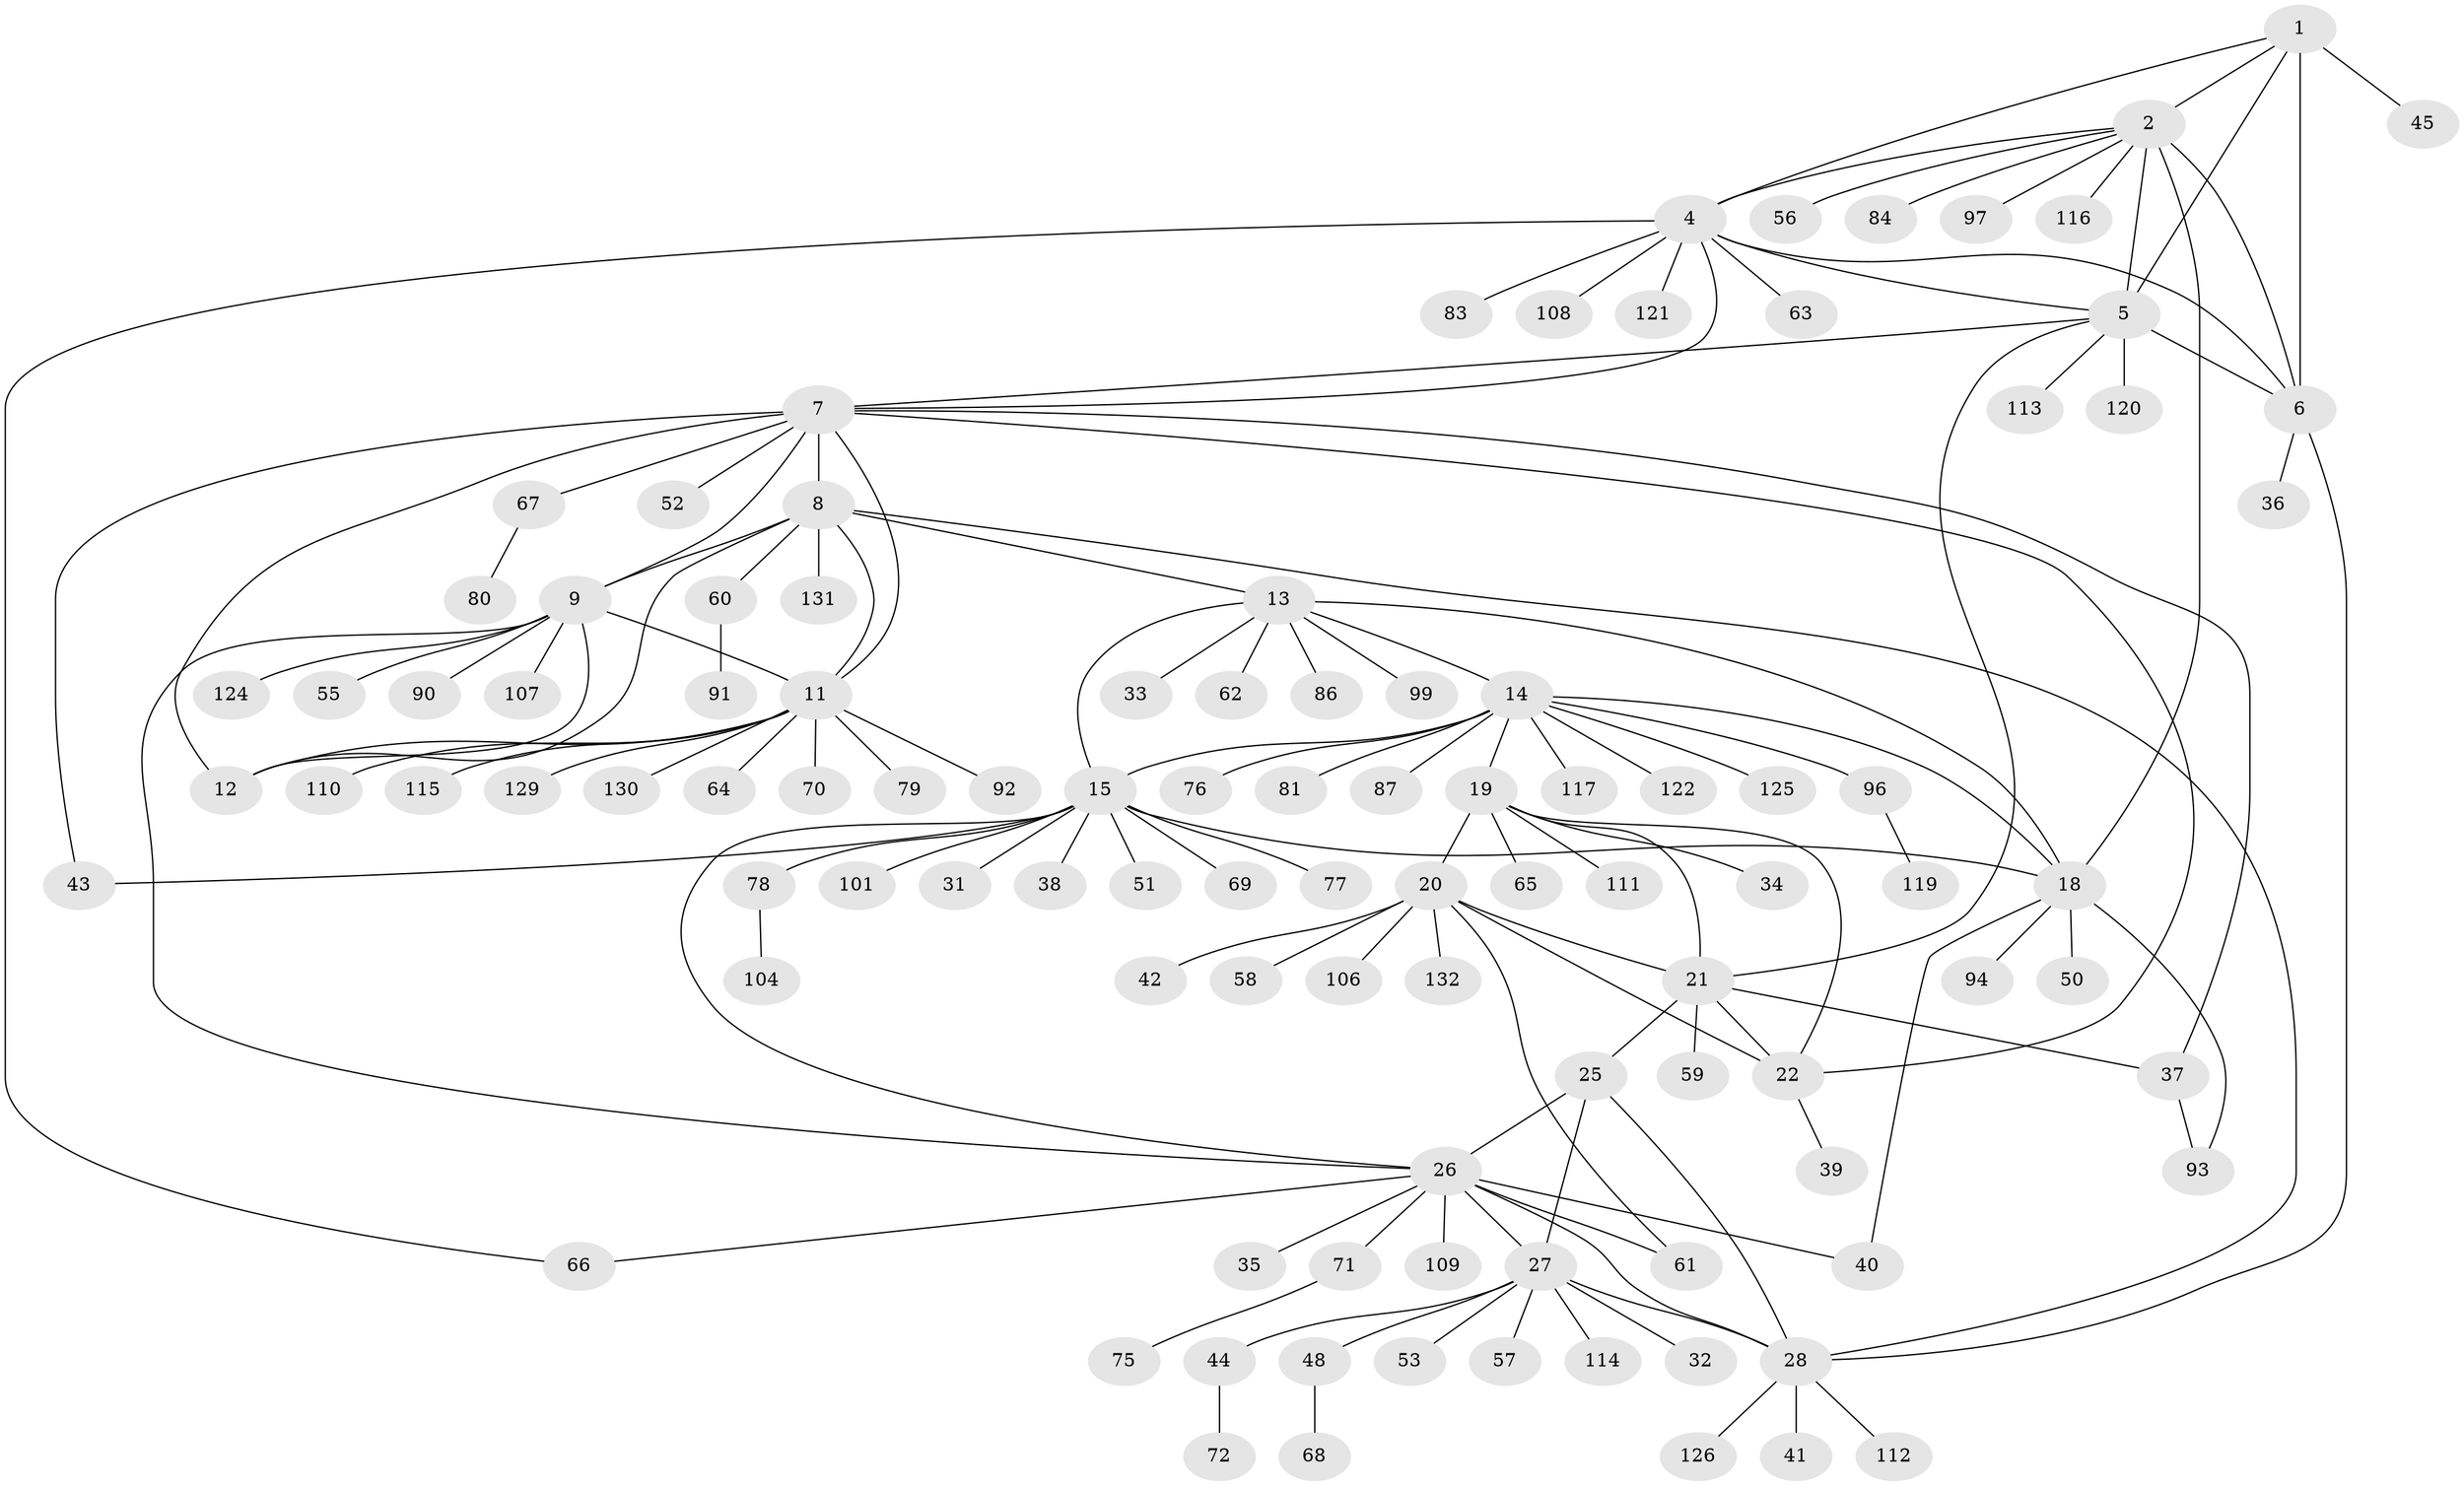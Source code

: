// original degree distribution, {6: 0.045454545454545456, 11: 0.015151515151515152, 5: 0.015151515151515152, 12: 0.022727272727272728, 9: 0.030303030303030304, 8: 0.022727272727272728, 10: 0.045454545454545456, 7: 0.015151515151515152, 13: 0.007575757575757576, 14: 0.007575757575757576, 1: 0.6060606060606061, 2: 0.14393939393939395, 3: 0.022727272727272728}
// Generated by graph-tools (version 1.1) at 2025/42/03/06/25 10:42:10]
// undirected, 104 vertices, 138 edges
graph export_dot {
graph [start="1"]
  node [color=gray90,style=filled];
  1 [super="+3"];
  2 [super="+54"];
  4 [super="+95"];
  5 [super="+98"];
  6 [super="+47"];
  7 [super="+10"];
  8 [super="+46"];
  9 [super="+85"];
  11 [super="+100"];
  12 [super="+89"];
  13 [super="+88"];
  14 [super="+16"];
  15 [super="+17"];
  18 [super="+103"];
  19 [super="+123"];
  20 [super="+23"];
  21 [super="+24"];
  22 [super="+102"];
  25 [super="+29"];
  26 [super="+105"];
  27 [super="+30"];
  28 [super="+74"];
  31;
  32;
  33 [super="+118"];
  34;
  35;
  36;
  37 [super="+128"];
  38;
  39 [super="+49"];
  40;
  41;
  42;
  43;
  44 [super="+73"];
  45;
  48;
  50;
  51;
  52;
  53;
  55;
  56 [super="+82"];
  57;
  58;
  59;
  60;
  61;
  62;
  63;
  64;
  65;
  66 [super="+127"];
  67;
  68;
  69;
  70;
  71;
  72;
  75;
  76;
  77;
  78;
  79;
  80;
  81;
  83;
  84;
  86;
  87;
  90;
  91;
  92;
  93;
  94;
  96;
  97;
  99;
  101;
  104;
  106;
  107;
  108;
  109;
  110;
  111;
  112;
  113;
  114;
  115;
  116;
  117;
  119;
  120;
  121;
  122;
  124;
  125;
  126;
  129;
  130;
  131;
  132;
  1 -- 2 [weight=2];
  1 -- 4 [weight=2];
  1 -- 5 [weight=2];
  1 -- 6 [weight=2];
  1 -- 45;
  2 -- 4;
  2 -- 5;
  2 -- 6;
  2 -- 18 [weight=2];
  2 -- 56;
  2 -- 84;
  2 -- 97;
  2 -- 116;
  4 -- 5;
  4 -- 6;
  4 -- 7;
  4 -- 63;
  4 -- 66;
  4 -- 83;
  4 -- 108;
  4 -- 121;
  5 -- 6;
  5 -- 21;
  5 -- 113;
  5 -- 120;
  5 -- 7;
  6 -- 28;
  6 -- 36;
  7 -- 8 [weight=2];
  7 -- 9 [weight=2];
  7 -- 11 [weight=2];
  7 -- 12 [weight=2];
  7 -- 43;
  7 -- 52;
  7 -- 67;
  7 -- 37;
  7 -- 22;
  8 -- 9;
  8 -- 11;
  8 -- 12;
  8 -- 13;
  8 -- 60;
  8 -- 131;
  8 -- 28;
  9 -- 11;
  9 -- 12;
  9 -- 26;
  9 -- 55;
  9 -- 90;
  9 -- 107;
  9 -- 124;
  11 -- 12;
  11 -- 64;
  11 -- 70;
  11 -- 79;
  11 -- 92;
  11 -- 110;
  11 -- 115;
  11 -- 129;
  11 -- 130;
  13 -- 14 [weight=2];
  13 -- 15 [weight=2];
  13 -- 18;
  13 -- 33;
  13 -- 62;
  13 -- 86;
  13 -- 99;
  14 -- 15 [weight=4];
  14 -- 18 [weight=2];
  14 -- 76;
  14 -- 87;
  14 -- 122;
  14 -- 125;
  14 -- 96;
  14 -- 81;
  14 -- 19;
  14 -- 117;
  15 -- 18 [weight=2];
  15 -- 26;
  15 -- 101;
  15 -- 69;
  15 -- 38;
  15 -- 43;
  15 -- 77;
  15 -- 78;
  15 -- 51;
  15 -- 31;
  18 -- 40;
  18 -- 50;
  18 -- 93;
  18 -- 94;
  19 -- 20 [weight=2];
  19 -- 21 [weight=2];
  19 -- 22;
  19 -- 34;
  19 -- 65;
  19 -- 111;
  20 -- 21 [weight=4];
  20 -- 22 [weight=2];
  20 -- 42;
  20 -- 132;
  20 -- 106;
  20 -- 58;
  20 -- 61;
  21 -- 22 [weight=2];
  21 -- 59;
  21 -- 25;
  21 -- 37;
  22 -- 39;
  25 -- 26 [weight=2];
  25 -- 27 [weight=4];
  25 -- 28 [weight=2];
  26 -- 27 [weight=2];
  26 -- 28;
  26 -- 35;
  26 -- 40;
  26 -- 61;
  26 -- 66;
  26 -- 71;
  26 -- 109;
  27 -- 28 [weight=2];
  27 -- 32;
  27 -- 44;
  27 -- 48;
  27 -- 114;
  27 -- 53;
  27 -- 57;
  28 -- 41;
  28 -- 112;
  28 -- 126;
  37 -- 93;
  44 -- 72;
  48 -- 68;
  60 -- 91;
  67 -- 80;
  71 -- 75;
  78 -- 104;
  96 -- 119;
}
